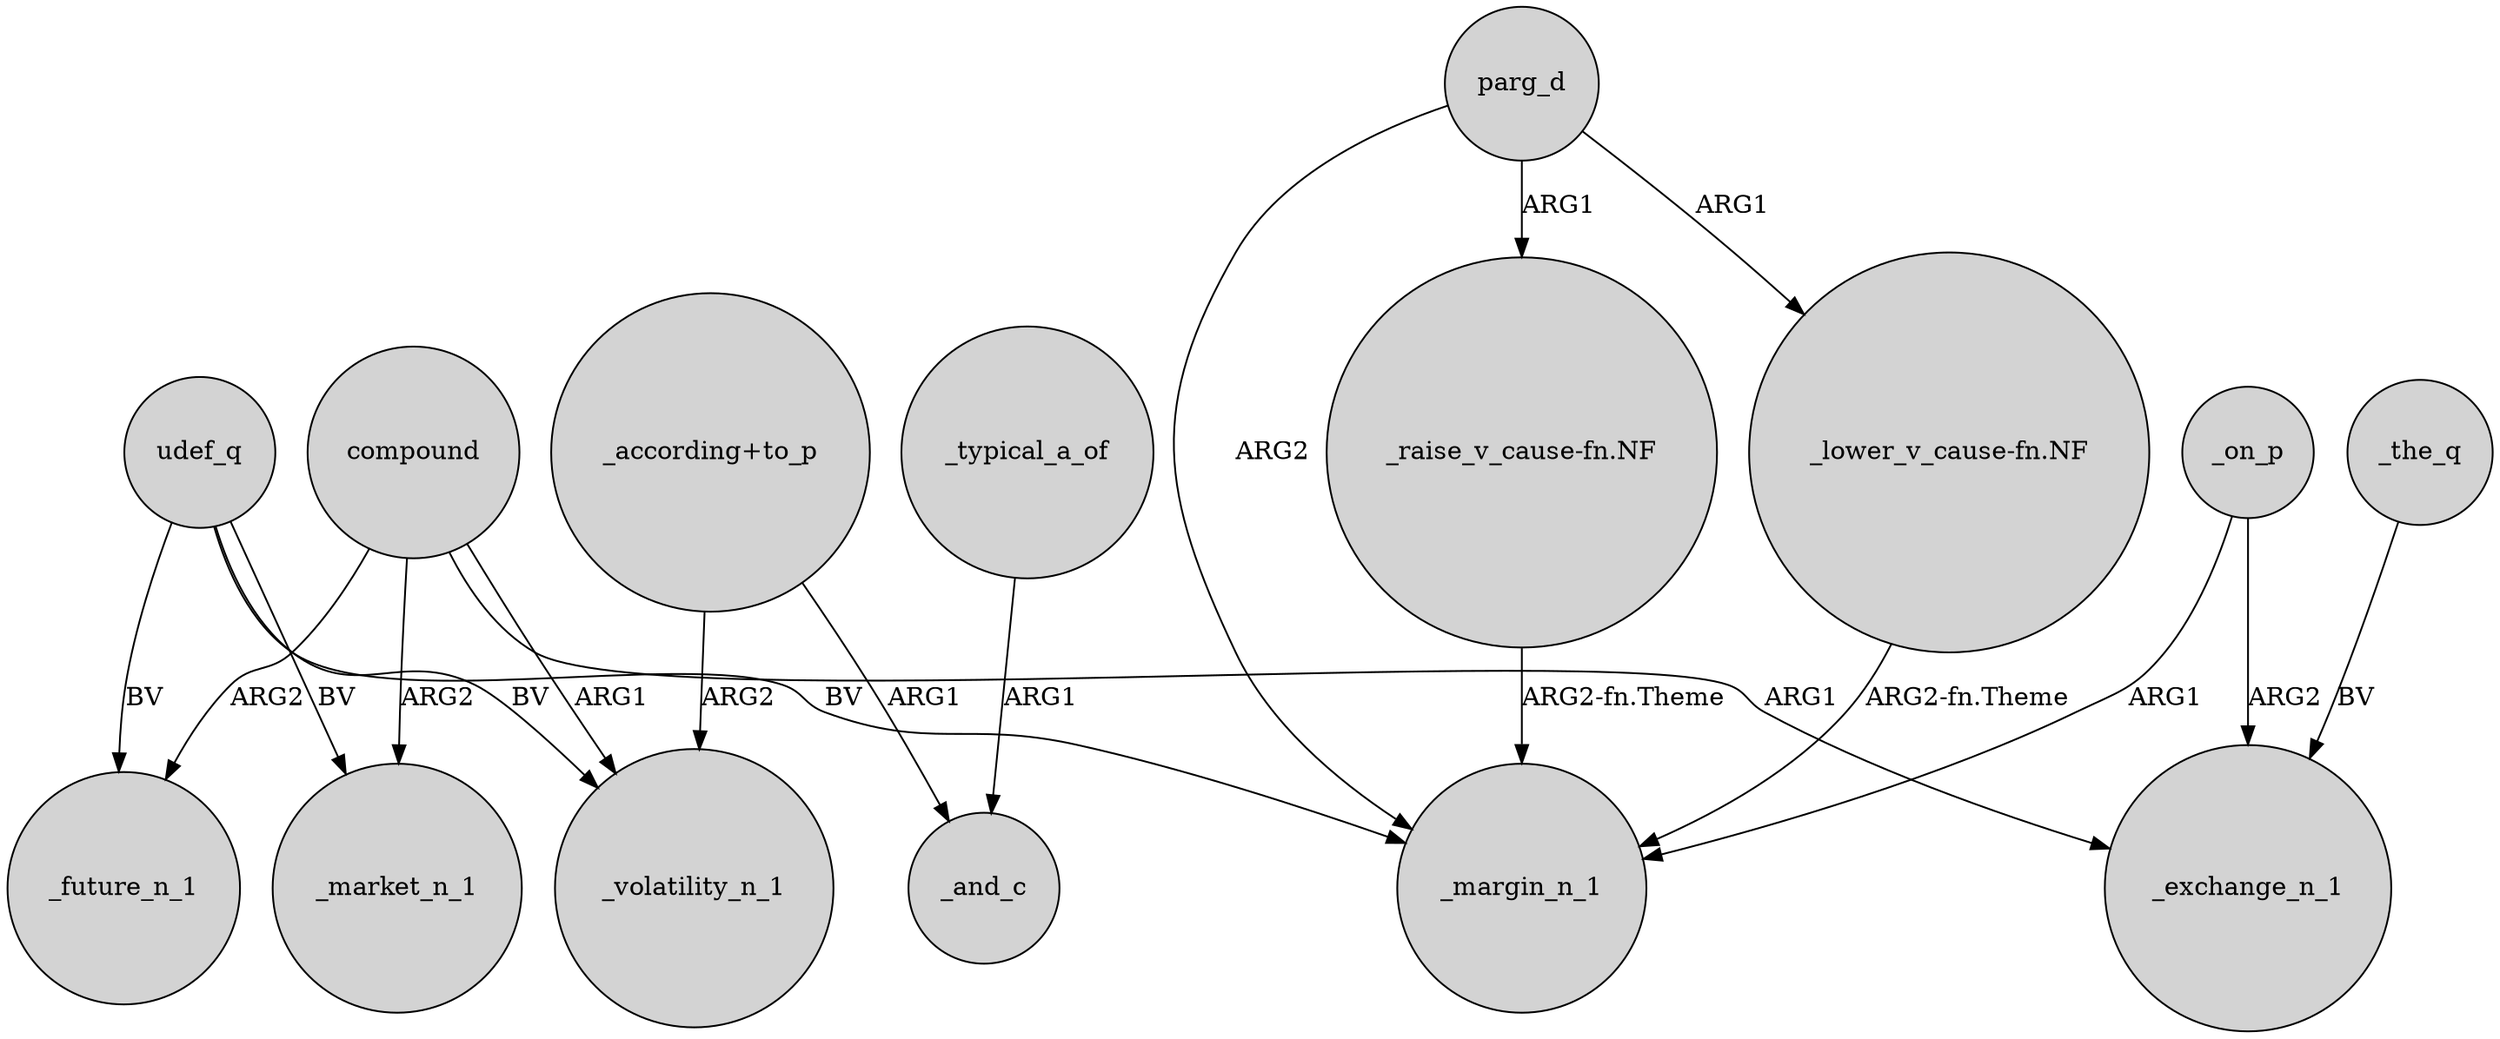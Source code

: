 digraph {
	node [shape=circle style=filled]
	compound -> _market_n_1 [label=ARG2]
	"_according+to_p" -> _volatility_n_1 [label=ARG2]
	udef_q -> _volatility_n_1 [label=BV]
	_typical_a_of -> _and_c [label=ARG1]
	udef_q -> _margin_n_1 [label=BV]
	parg_d -> "_raise_v_cause-fn.NF" [label=ARG1]
	"_raise_v_cause-fn.NF" -> _margin_n_1 [label="ARG2-fn.Theme"]
	udef_q -> _market_n_1 [label=BV]
	compound -> _future_n_1 [label=ARG2]
	"_according+to_p" -> _and_c [label=ARG1]
	compound -> _exchange_n_1 [label=ARG1]
	compound -> _volatility_n_1 [label=ARG1]
	_on_p -> _margin_n_1 [label=ARG1]
	udef_q -> _future_n_1 [label=BV]
	"_lower_v_cause-fn.NF" -> _margin_n_1 [label="ARG2-fn.Theme"]
	_on_p -> _exchange_n_1 [label=ARG2]
	parg_d -> _margin_n_1 [label=ARG2]
	_the_q -> _exchange_n_1 [label=BV]
	parg_d -> "_lower_v_cause-fn.NF" [label=ARG1]
}
